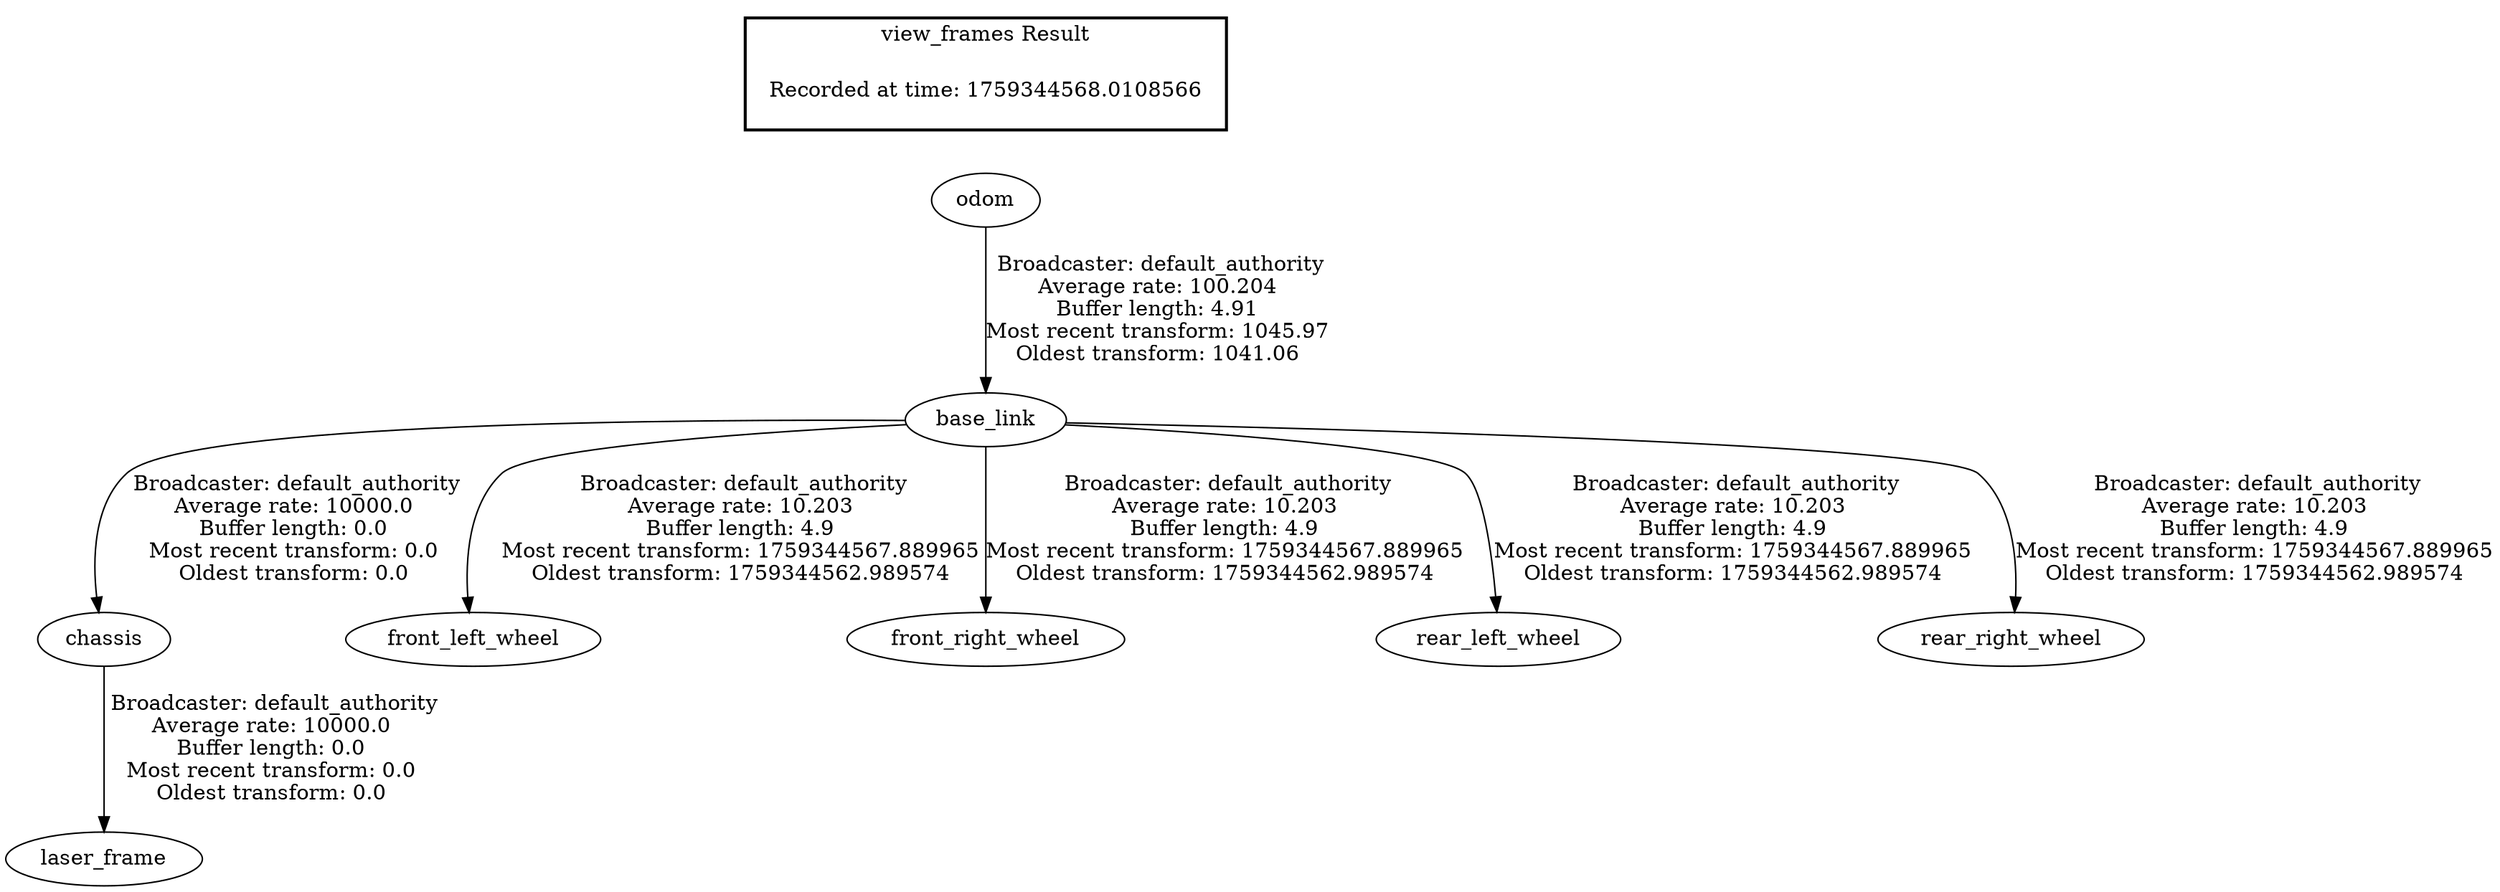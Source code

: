 digraph G {
"base_link" -> "chassis"[label=" Broadcaster: default_authority\nAverage rate: 10000.0\nBuffer length: 0.0\nMost recent transform: 0.0\nOldest transform: 0.0\n"];
"odom" -> "base_link"[label=" Broadcaster: default_authority\nAverage rate: 100.204\nBuffer length: 4.91\nMost recent transform: 1045.97\nOldest transform: 1041.06\n"];
"chassis" -> "laser_frame"[label=" Broadcaster: default_authority\nAverage rate: 10000.0\nBuffer length: 0.0\nMost recent transform: 0.0\nOldest transform: 0.0\n"];
"base_link" -> "front_left_wheel"[label=" Broadcaster: default_authority\nAverage rate: 10.203\nBuffer length: 4.9\nMost recent transform: 1759344567.889965\nOldest transform: 1759344562.989574\n"];
"base_link" -> "front_right_wheel"[label=" Broadcaster: default_authority\nAverage rate: 10.203\nBuffer length: 4.9\nMost recent transform: 1759344567.889965\nOldest transform: 1759344562.989574\n"];
"base_link" -> "rear_left_wheel"[label=" Broadcaster: default_authority\nAverage rate: 10.203\nBuffer length: 4.9\nMost recent transform: 1759344567.889965\nOldest transform: 1759344562.989574\n"];
"base_link" -> "rear_right_wheel"[label=" Broadcaster: default_authority\nAverage rate: 10.203\nBuffer length: 4.9\nMost recent transform: 1759344567.889965\nOldest transform: 1759344562.989574\n"];
edge [style=invis];
 subgraph cluster_legend { style=bold; color=black; label ="view_frames Result";
"Recorded at time: 1759344568.0108566"[ shape=plaintext ] ;
}->"odom";
}